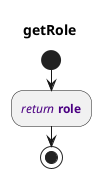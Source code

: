 :New variable: <b>role</b>;
:New variable: <b>salary</b>;
:New variable: <b>id</b>;
@startuml
title getRole
start
:<color:INDIGO><i>return</i></color> <color:INDIGO><b>role</b></color>;
stop
@enduml
